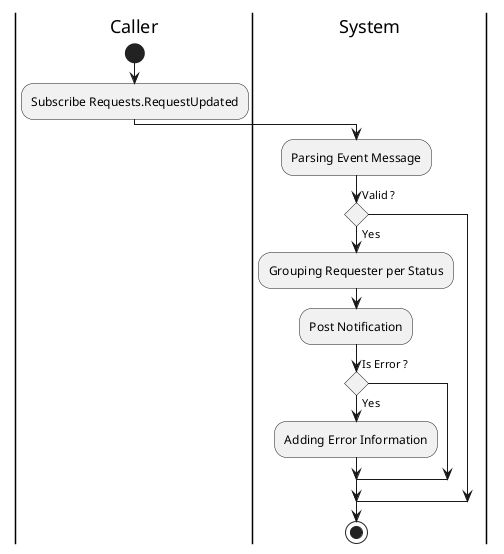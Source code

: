 @startuml NOTIFICATION_SubscribeCommitRequest

skinparam ConditionEndStyle hline
skinparam conditionStyle diamond
skinparam Monochrome true
skinparam Shadowing false

|Caller|
start
:Subscribe Requests.RequestUpdated;

|System|
:Parsing Event Message;

if (Valid ?) then (Yes)
    :Grouping Requester per Status;
    :Post Notification;
    
    if (Is Error ?) then (Yes)
        :Adding Error Information;
    endif
endif
stop

@enduml